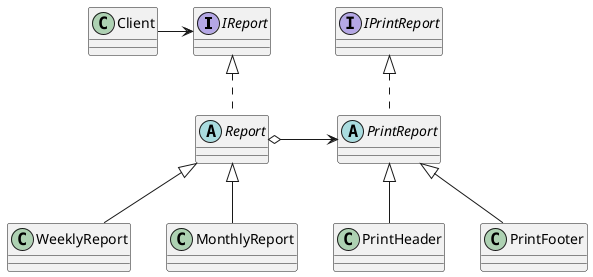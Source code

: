 @startuml

interface IReport
interface IPrintReport

abstract class Report implements IReport
abstract class PrintReport implements IPrintReport

class WeeklyReport extends Report
class MonthlyReport extends Report

class PrintHeader extends PrintReport
class PrintFooter extends PrintReport

Report o-> PrintReport

Client -> IReport

@enduml